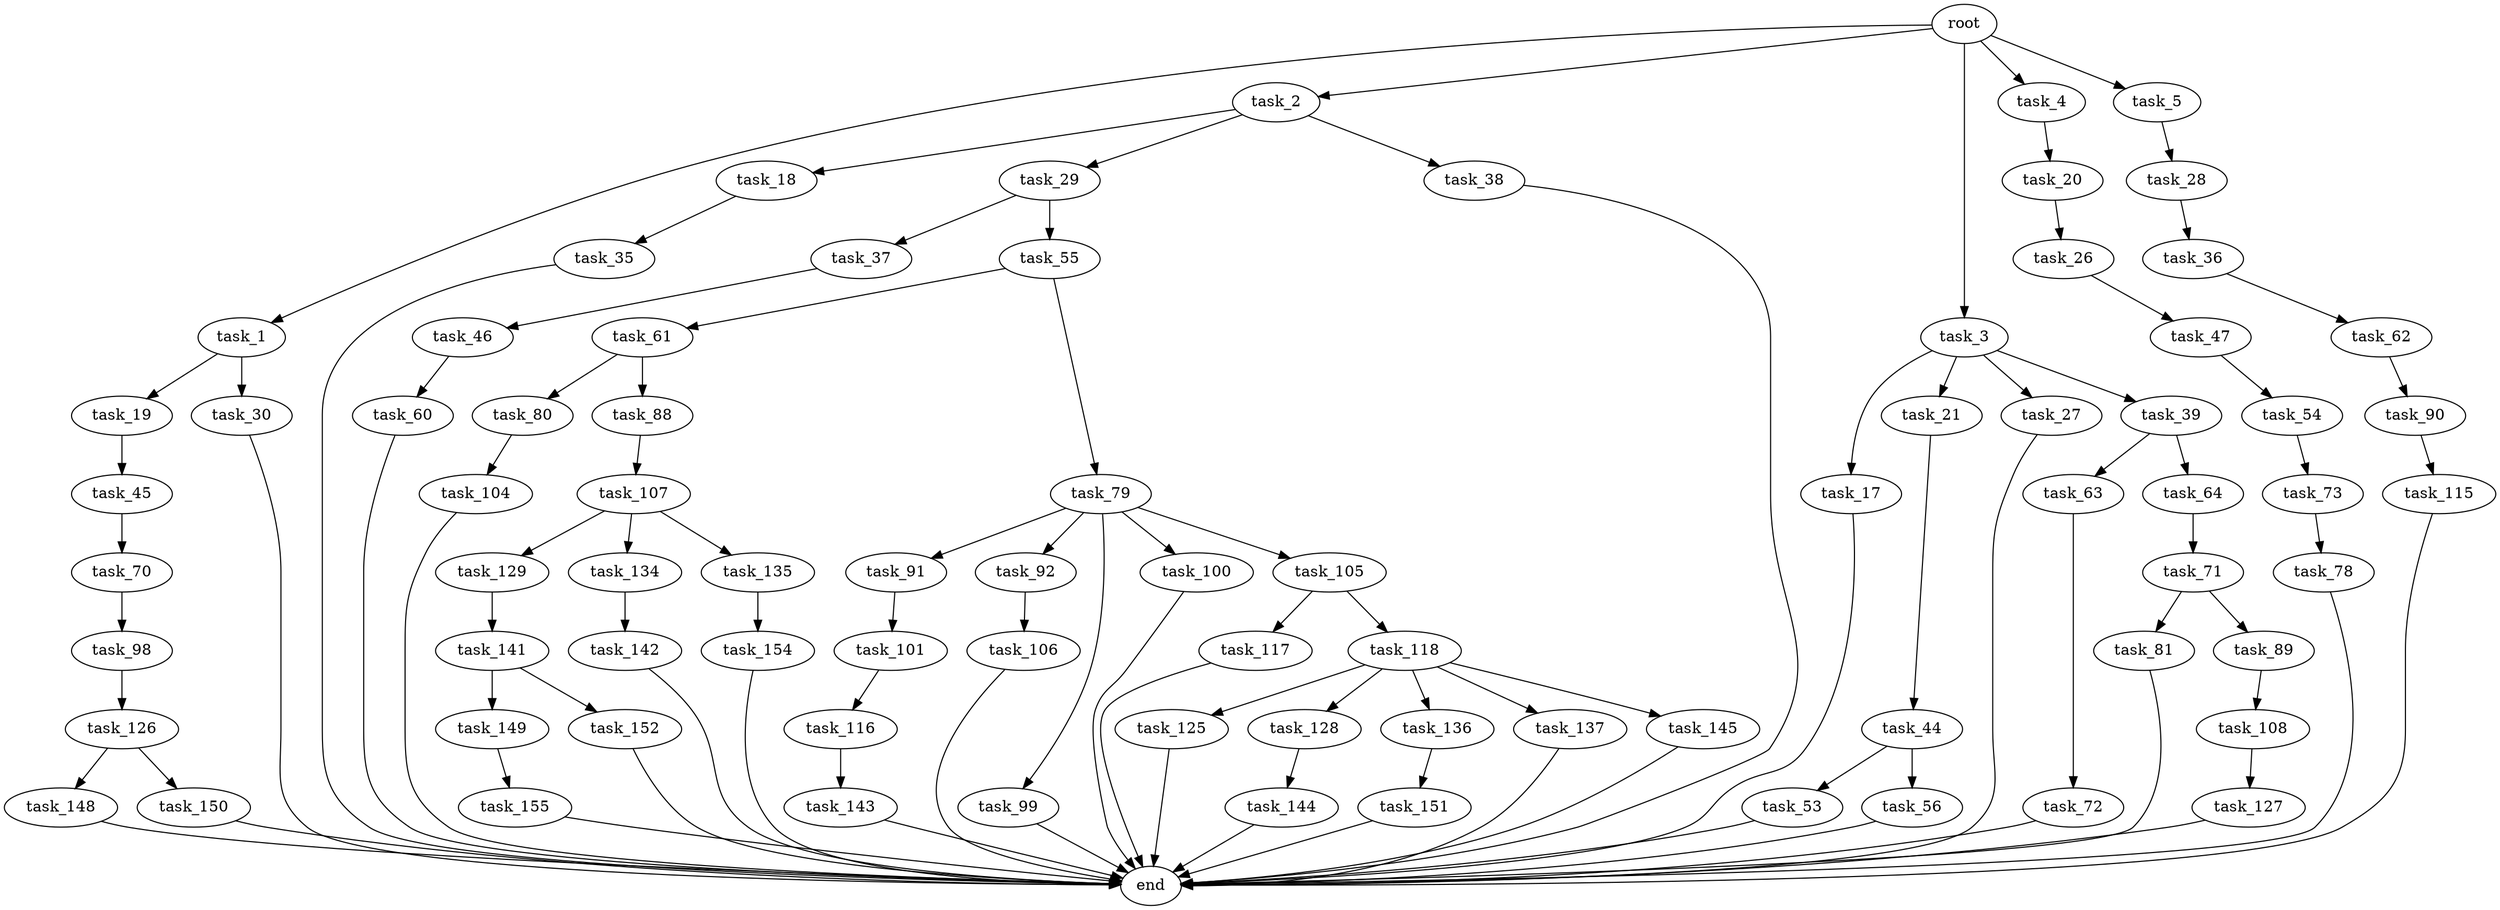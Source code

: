 digraph G {
  root [size="0.000000"];
  task_1 [size="11122154866.000000"];
  task_2 [size="346060464880.000000"];
  task_3 [size="19909301437.000000"];
  task_4 [size="549755813888.000000"];
  task_5 [size="338393139588.000000"];
  task_17 [size="10862057323.000000"];
  task_18 [size="1086598607847.000000"];
  task_19 [size="231928233984.000000"];
  task_20 [size="549755813888.000000"];
  task_21 [size="21283163243.000000"];
  task_26 [size="1450039506.000000"];
  task_27 [size="6770735380.000000"];
  task_28 [size="19033436996.000000"];
  task_29 [size="8589934592.000000"];
  task_30 [size="12423304919.000000"];
  task_35 [size="68719476736.000000"];
  task_36 [size="2235023333.000000"];
  task_37 [size="41090556355.000000"];
  task_38 [size="549755813888.000000"];
  task_39 [size="695139205357.000000"];
  task_44 [size="471172671510.000000"];
  task_45 [size="136923706834.000000"];
  task_46 [size="549755813888.000000"];
  task_47 [size="549755813888.000000"];
  task_53 [size="333089234458.000000"];
  task_54 [size="6563396257.000000"];
  task_55 [size="777512603468.000000"];
  task_56 [size="50016938494.000000"];
  task_60 [size="13909877377.000000"];
  task_61 [size="40940105007.000000"];
  task_62 [size="39492002250.000000"];
  task_63 [size="68719476736.000000"];
  task_64 [size="368293445632.000000"];
  task_70 [size="7219478605.000000"];
  task_71 [size="402963267723.000000"];
  task_72 [size="6131674312.000000"];
  task_73 [size="28903643508.000000"];
  task_78 [size="8589934592.000000"];
  task_79 [size="342635088319.000000"];
  task_80 [size="549755813888.000000"];
  task_81 [size="68719476736.000000"];
  task_88 [size="25127650169.000000"];
  task_89 [size="1073741824000.000000"];
  task_90 [size="162767695843.000000"];
  task_91 [size="782757789696.000000"];
  task_92 [size="965455834987.000000"];
  task_98 [size="270565144280.000000"];
  task_99 [size="97396235756.000000"];
  task_100 [size="23102558287.000000"];
  task_101 [size="1073741824000.000000"];
  task_104 [size="134217728000.000000"];
  task_105 [size="782757789696.000000"];
  task_106 [size="15759112554.000000"];
  task_107 [size="27743388642.000000"];
  task_108 [size="197902798112.000000"];
  task_115 [size="134217728000.000000"];
  task_116 [size="16367541263.000000"];
  task_117 [size="549755813888.000000"];
  task_118 [size="4495560388.000000"];
  task_125 [size="8933474778.000000"];
  task_126 [size="849390648.000000"];
  task_127 [size="1737105786.000000"];
  task_128 [size="8005152499.000000"];
  task_129 [size="782757789696.000000"];
  task_134 [size="272988547938.000000"];
  task_135 [size="15041854191.000000"];
  task_136 [size="28991029248.000000"];
  task_137 [size="11563861553.000000"];
  task_141 [size="34110300906.000000"];
  task_142 [size="1982862516.000000"];
  task_143 [size="368293445632.000000"];
  task_144 [size="7187800813.000000"];
  task_145 [size="782757789696.000000"];
  task_148 [size="728304887736.000000"];
  task_149 [size="12308691022.000000"];
  task_150 [size="269526665334.000000"];
  task_151 [size="457078622884.000000"];
  task_152 [size="43592559931.000000"];
  task_154 [size="156276349139.000000"];
  task_155 [size="134217728000.000000"];
  end [size="0.000000"];

  root -> task_1 [size="1.000000"];
  root -> task_2 [size="1.000000"];
  root -> task_3 [size="1.000000"];
  root -> task_4 [size="1.000000"];
  root -> task_5 [size="1.000000"];
  task_1 -> task_19 [size="301989888.000000"];
  task_1 -> task_30 [size="301989888.000000"];
  task_2 -> task_18 [size="301989888.000000"];
  task_2 -> task_29 [size="301989888.000000"];
  task_2 -> task_38 [size="301989888.000000"];
  task_3 -> task_17 [size="536870912.000000"];
  task_3 -> task_21 [size="536870912.000000"];
  task_3 -> task_27 [size="536870912.000000"];
  task_3 -> task_39 [size="536870912.000000"];
  task_4 -> task_20 [size="536870912.000000"];
  task_5 -> task_28 [size="301989888.000000"];
  task_17 -> end [size="1.000000"];
  task_18 -> task_35 [size="838860800.000000"];
  task_19 -> task_45 [size="301989888.000000"];
  task_20 -> task_26 [size="536870912.000000"];
  task_21 -> task_44 [size="536870912.000000"];
  task_26 -> task_47 [size="75497472.000000"];
  task_27 -> end [size="1.000000"];
  task_28 -> task_36 [size="411041792.000000"];
  task_29 -> task_37 [size="33554432.000000"];
  task_29 -> task_55 [size="33554432.000000"];
  task_30 -> end [size="1.000000"];
  task_35 -> end [size="1.000000"];
  task_36 -> task_62 [size="134217728.000000"];
  task_37 -> task_46 [size="679477248.000000"];
  task_38 -> end [size="1.000000"];
  task_39 -> task_63 [size="679477248.000000"];
  task_39 -> task_64 [size="679477248.000000"];
  task_44 -> task_53 [size="301989888.000000"];
  task_44 -> task_56 [size="301989888.000000"];
  task_45 -> task_70 [size="209715200.000000"];
  task_46 -> task_60 [size="536870912.000000"];
  task_47 -> task_54 [size="536870912.000000"];
  task_53 -> end [size="1.000000"];
  task_54 -> task_73 [size="134217728.000000"];
  task_55 -> task_61 [size="536870912.000000"];
  task_55 -> task_79 [size="536870912.000000"];
  task_56 -> end [size="1.000000"];
  task_60 -> end [size="1.000000"];
  task_61 -> task_80 [size="75497472.000000"];
  task_61 -> task_88 [size="75497472.000000"];
  task_62 -> task_90 [size="679477248.000000"];
  task_63 -> task_72 [size="134217728.000000"];
  task_64 -> task_71 [size="411041792.000000"];
  task_70 -> task_98 [size="411041792.000000"];
  task_71 -> task_81 [size="411041792.000000"];
  task_71 -> task_89 [size="411041792.000000"];
  task_72 -> end [size="1.000000"];
  task_73 -> task_78 [size="679477248.000000"];
  task_78 -> end [size="1.000000"];
  task_79 -> task_91 [size="536870912.000000"];
  task_79 -> task_92 [size="536870912.000000"];
  task_79 -> task_99 [size="536870912.000000"];
  task_79 -> task_100 [size="536870912.000000"];
  task_79 -> task_105 [size="536870912.000000"];
  task_80 -> task_104 [size="536870912.000000"];
  task_81 -> end [size="1.000000"];
  task_88 -> task_107 [size="536870912.000000"];
  task_89 -> task_108 [size="838860800.000000"];
  task_90 -> task_115 [size="209715200.000000"];
  task_91 -> task_101 [size="679477248.000000"];
  task_92 -> task_106 [size="679477248.000000"];
  task_98 -> task_126 [size="536870912.000000"];
  task_99 -> end [size="1.000000"];
  task_100 -> end [size="1.000000"];
  task_101 -> task_116 [size="838860800.000000"];
  task_104 -> end [size="1.000000"];
  task_105 -> task_117 [size="679477248.000000"];
  task_105 -> task_118 [size="679477248.000000"];
  task_106 -> end [size="1.000000"];
  task_107 -> task_129 [size="134217728.000000"];
  task_107 -> task_134 [size="134217728.000000"];
  task_107 -> task_135 [size="134217728.000000"];
  task_108 -> task_127 [size="134217728.000000"];
  task_115 -> end [size="1.000000"];
  task_116 -> task_143 [size="33554432.000000"];
  task_117 -> end [size="1.000000"];
  task_118 -> task_125 [size="411041792.000000"];
  task_118 -> task_128 [size="411041792.000000"];
  task_118 -> task_136 [size="411041792.000000"];
  task_118 -> task_137 [size="411041792.000000"];
  task_118 -> task_145 [size="411041792.000000"];
  task_125 -> end [size="1.000000"];
  task_126 -> task_148 [size="33554432.000000"];
  task_126 -> task_150 [size="33554432.000000"];
  task_127 -> end [size="1.000000"];
  task_128 -> task_144 [size="134217728.000000"];
  task_129 -> task_141 [size="679477248.000000"];
  task_134 -> task_142 [size="209715200.000000"];
  task_135 -> task_154 [size="536870912.000000"];
  task_136 -> task_151 [size="75497472.000000"];
  task_137 -> end [size="1.000000"];
  task_141 -> task_149 [size="679477248.000000"];
  task_141 -> task_152 [size="679477248.000000"];
  task_142 -> end [size="1.000000"];
  task_143 -> end [size="1.000000"];
  task_144 -> end [size="1.000000"];
  task_145 -> end [size="1.000000"];
  task_148 -> end [size="1.000000"];
  task_149 -> task_155 [size="301989888.000000"];
  task_150 -> end [size="1.000000"];
  task_151 -> end [size="1.000000"];
  task_152 -> end [size="1.000000"];
  task_154 -> end [size="1.000000"];
  task_155 -> end [size="1.000000"];
}
